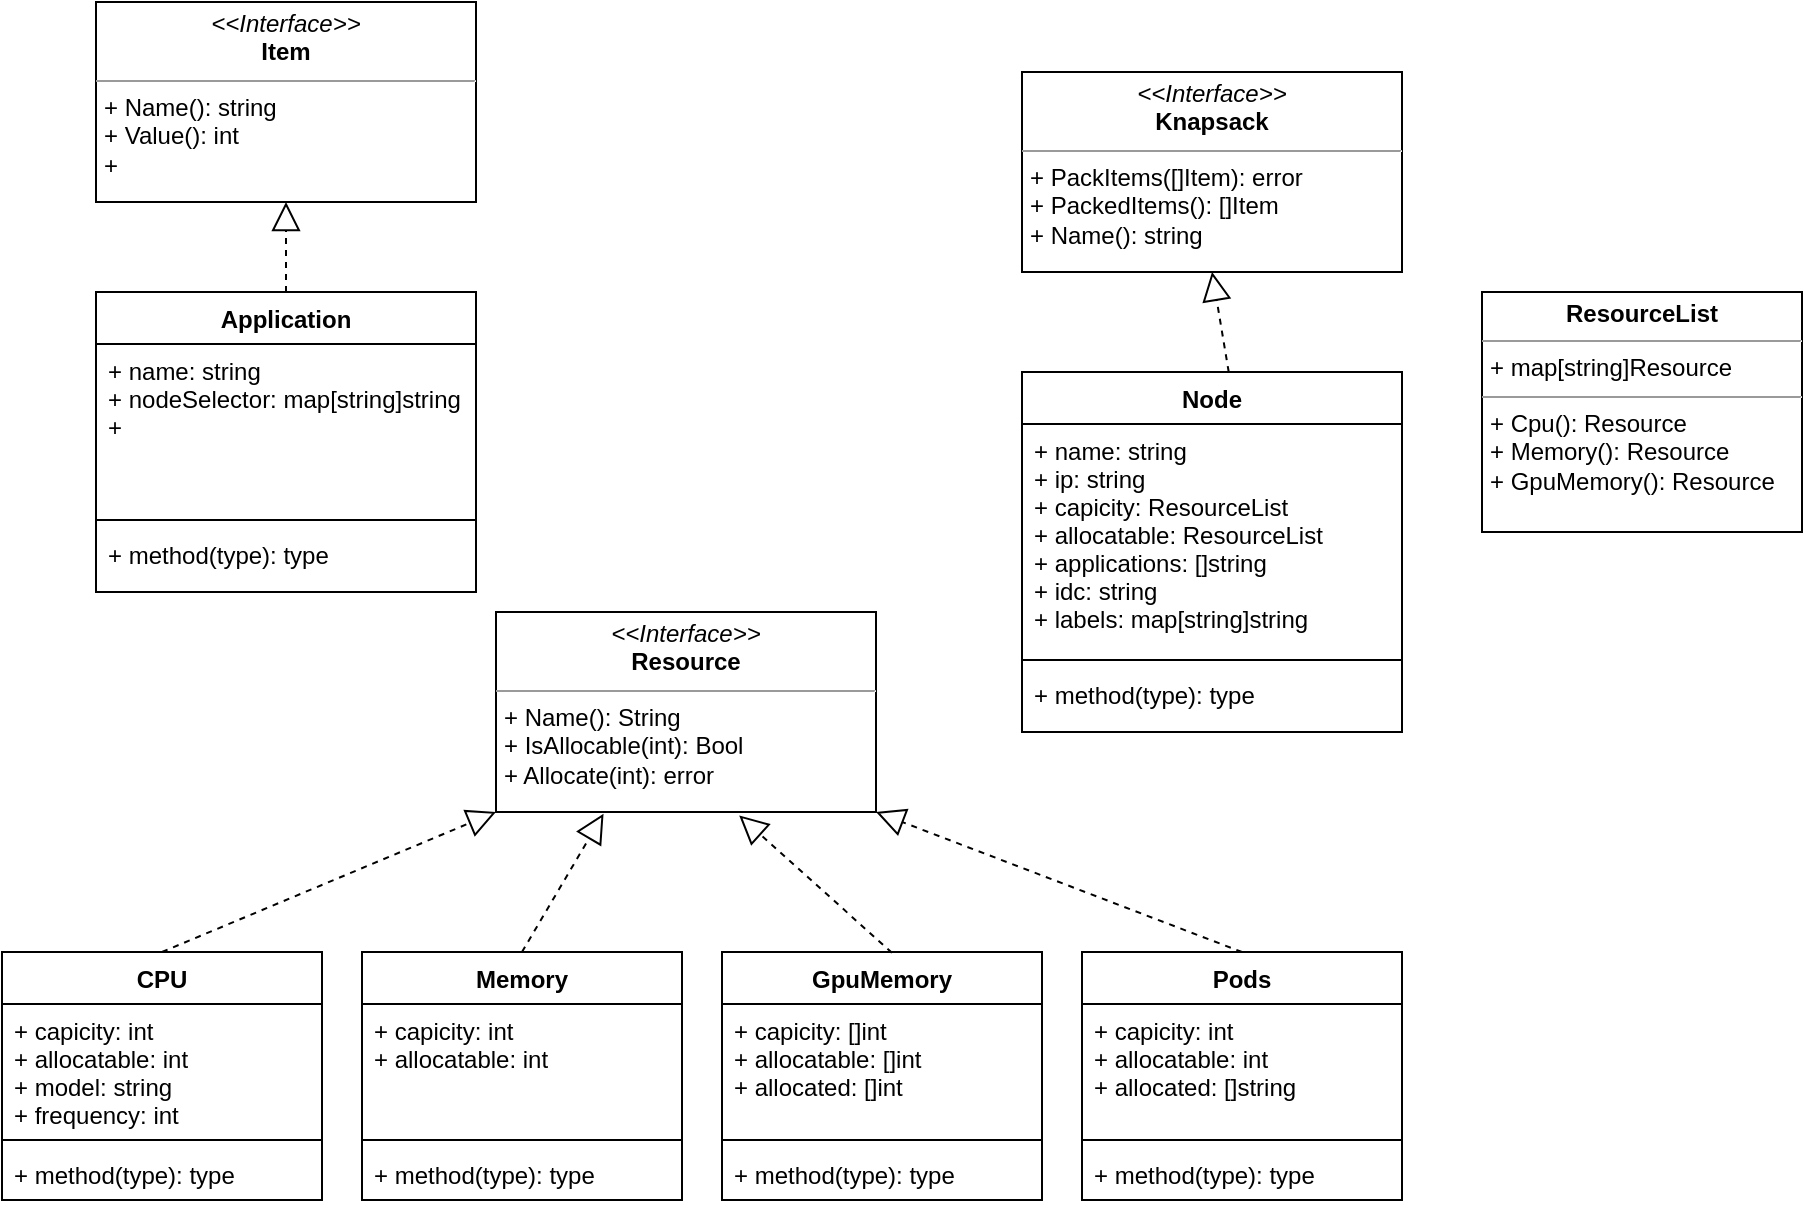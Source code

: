 <mxfile version="16.1.0" type="github" pages="2">
  <diagram id="n5NkZ25xJhLI2e8qdj20" name="Page-1">
    <mxGraphModel dx="946" dy="605" grid="1" gridSize="10" guides="1" tooltips="1" connect="1" arrows="1" fold="1" page="1" pageScale="1" pageWidth="827" pageHeight="1169" math="0" shadow="0">
      <root>
        <mxCell id="0" />
        <mxCell id="1" parent="0" />
        <mxCell id="2QHzBvZOqzuwT2A9NRxj-1" value="&lt;p style=&quot;margin: 0px ; margin-top: 4px ; text-align: center&quot;&gt;&lt;i&gt;&amp;lt;&amp;lt;Interface&amp;gt;&amp;gt;&lt;/i&gt;&lt;br&gt;&lt;b&gt;Resource&lt;/b&gt;&lt;/p&gt;&lt;hr size=&quot;1&quot;&gt;&lt;p style=&quot;margin: 0px ; margin-left: 4px&quot;&gt;+ Name(): String&lt;br&gt;+ IsAllocable(int): Bool&lt;/p&gt;&lt;p style=&quot;margin: 0px ; margin-left: 4px&quot;&gt;+ Allocate(int): error&lt;/p&gt;" style="verticalAlign=top;align=left;overflow=fill;fontSize=12;fontFamily=Helvetica;html=1;" parent="1" vertex="1">
          <mxGeometry x="297" y="840" width="190" height="100" as="geometry" />
        </mxCell>
        <mxCell id="2QHzBvZOqzuwT2A9NRxj-2" value="" style="endArrow=block;dashed=1;endFill=0;endSize=12;html=1;rounded=0;entryX=0;entryY=1;entryDx=0;entryDy=0;exitX=0.5;exitY=0;exitDx=0;exitDy=0;" parent="1" source="2QHzBvZOqzuwT2A9NRxj-3" target="2QHzBvZOqzuwT2A9NRxj-1" edge="1">
          <mxGeometry width="160" relative="1" as="geometry">
            <mxPoint x="217" y="1060" as="sourcePoint" />
            <mxPoint x="327" y="1080" as="targetPoint" />
          </mxGeometry>
        </mxCell>
        <mxCell id="2QHzBvZOqzuwT2A9NRxj-3" value="CPU" style="swimlane;fontStyle=1;align=center;verticalAlign=top;childLayout=stackLayout;horizontal=1;startSize=26;horizontalStack=0;resizeParent=1;resizeParentMax=0;resizeLast=0;collapsible=1;marginBottom=0;" parent="1" vertex="1">
          <mxGeometry x="50" y="1010" width="160" height="124" as="geometry">
            <mxRectangle x="90" y="320" width="60" height="26" as="alternateBounds" />
          </mxGeometry>
        </mxCell>
        <mxCell id="2QHzBvZOqzuwT2A9NRxj-4" value="+ capicity: int&#xa;+ allocatable: int&#xa;+ model: string&#xa;+ frequency: int" style="text;strokeColor=none;fillColor=none;align=left;verticalAlign=top;spacingLeft=4;spacingRight=4;overflow=hidden;rotatable=0;points=[[0,0.5],[1,0.5]];portConstraint=eastwest;" parent="2QHzBvZOqzuwT2A9NRxj-3" vertex="1">
          <mxGeometry y="26" width="160" height="64" as="geometry" />
        </mxCell>
        <mxCell id="2QHzBvZOqzuwT2A9NRxj-5" value="" style="line;strokeWidth=1;fillColor=none;align=left;verticalAlign=middle;spacingTop=-1;spacingLeft=3;spacingRight=3;rotatable=0;labelPosition=right;points=[];portConstraint=eastwest;" parent="2QHzBvZOqzuwT2A9NRxj-3" vertex="1">
          <mxGeometry y="90" width="160" height="8" as="geometry" />
        </mxCell>
        <mxCell id="2QHzBvZOqzuwT2A9NRxj-6" value="+ method(type): type" style="text;strokeColor=none;fillColor=none;align=left;verticalAlign=top;spacingLeft=4;spacingRight=4;overflow=hidden;rotatable=0;points=[[0,0.5],[1,0.5]];portConstraint=eastwest;" parent="2QHzBvZOqzuwT2A9NRxj-3" vertex="1">
          <mxGeometry y="98" width="160" height="26" as="geometry" />
        </mxCell>
        <mxCell id="2QHzBvZOqzuwT2A9NRxj-8" value="Memory" style="swimlane;fontStyle=1;align=center;verticalAlign=top;childLayout=stackLayout;horizontal=1;startSize=26;horizontalStack=0;resizeParent=1;resizeParentMax=0;resizeLast=0;collapsible=1;marginBottom=0;" parent="1" vertex="1">
          <mxGeometry x="230" y="1010" width="160" height="124" as="geometry">
            <mxRectangle x="90" y="320" width="60" height="26" as="alternateBounds" />
          </mxGeometry>
        </mxCell>
        <mxCell id="2QHzBvZOqzuwT2A9NRxj-9" value="+ capicity: int&#xa;+ allocatable: int" style="text;strokeColor=none;fillColor=none;align=left;verticalAlign=top;spacingLeft=4;spacingRight=4;overflow=hidden;rotatable=0;points=[[0,0.5],[1,0.5]];portConstraint=eastwest;" parent="2QHzBvZOqzuwT2A9NRxj-8" vertex="1">
          <mxGeometry y="26" width="160" height="64" as="geometry" />
        </mxCell>
        <mxCell id="2QHzBvZOqzuwT2A9NRxj-10" value="" style="line;strokeWidth=1;fillColor=none;align=left;verticalAlign=middle;spacingTop=-1;spacingLeft=3;spacingRight=3;rotatable=0;labelPosition=right;points=[];portConstraint=eastwest;" parent="2QHzBvZOqzuwT2A9NRxj-8" vertex="1">
          <mxGeometry y="90" width="160" height="8" as="geometry" />
        </mxCell>
        <mxCell id="2QHzBvZOqzuwT2A9NRxj-11" value="+ method(type): type" style="text;strokeColor=none;fillColor=none;align=left;verticalAlign=top;spacingLeft=4;spacingRight=4;overflow=hidden;rotatable=0;points=[[0,0.5],[1,0.5]];portConstraint=eastwest;" parent="2QHzBvZOqzuwT2A9NRxj-8" vertex="1">
          <mxGeometry y="98" width="160" height="26" as="geometry" />
        </mxCell>
        <mxCell id="2QHzBvZOqzuwT2A9NRxj-12" value="" style="endArrow=block;dashed=1;endFill=0;endSize=12;html=1;rounded=0;exitX=0.5;exitY=0;exitDx=0;exitDy=0;entryX=0.283;entryY=1.009;entryDx=0;entryDy=0;entryPerimeter=0;" parent="1" source="2QHzBvZOqzuwT2A9NRxj-8" target="2QHzBvZOqzuwT2A9NRxj-1" edge="1">
          <mxGeometry width="160" relative="1" as="geometry">
            <mxPoint x="357" y="970" as="sourcePoint" />
            <mxPoint x="367" y="950" as="targetPoint" />
          </mxGeometry>
        </mxCell>
        <mxCell id="2QHzBvZOqzuwT2A9NRxj-13" value="GpuMemory" style="swimlane;fontStyle=1;align=center;verticalAlign=top;childLayout=stackLayout;horizontal=1;startSize=26;horizontalStack=0;resizeParent=1;resizeParentMax=0;resizeLast=0;collapsible=1;marginBottom=0;" parent="1" vertex="1">
          <mxGeometry x="410" y="1010" width="160" height="124" as="geometry">
            <mxRectangle x="90" y="320" width="60" height="26" as="alternateBounds" />
          </mxGeometry>
        </mxCell>
        <mxCell id="2QHzBvZOqzuwT2A9NRxj-14" value="+ capicity: []int&#xa;+ allocatable: []int&#xa;+ allocated: []int" style="text;strokeColor=none;fillColor=none;align=left;verticalAlign=top;spacingLeft=4;spacingRight=4;overflow=hidden;rotatable=0;points=[[0,0.5],[1,0.5]];portConstraint=eastwest;" parent="2QHzBvZOqzuwT2A9NRxj-13" vertex="1">
          <mxGeometry y="26" width="160" height="64" as="geometry" />
        </mxCell>
        <mxCell id="2QHzBvZOqzuwT2A9NRxj-15" value="" style="line;strokeWidth=1;fillColor=none;align=left;verticalAlign=middle;spacingTop=-1;spacingLeft=3;spacingRight=3;rotatable=0;labelPosition=right;points=[];portConstraint=eastwest;" parent="2QHzBvZOqzuwT2A9NRxj-13" vertex="1">
          <mxGeometry y="90" width="160" height="8" as="geometry" />
        </mxCell>
        <mxCell id="2QHzBvZOqzuwT2A9NRxj-16" value="+ method(type): type" style="text;strokeColor=none;fillColor=none;align=left;verticalAlign=top;spacingLeft=4;spacingRight=4;overflow=hidden;rotatable=0;points=[[0,0.5],[1,0.5]];portConstraint=eastwest;" parent="2QHzBvZOqzuwT2A9NRxj-13" vertex="1">
          <mxGeometry y="98" width="160" height="26" as="geometry" />
        </mxCell>
        <mxCell id="2QHzBvZOqzuwT2A9NRxj-18" value="" style="endArrow=block;dashed=1;endFill=0;endSize=12;html=1;rounded=0;exitX=0.531;exitY=0.003;exitDx=0;exitDy=0;exitPerimeter=0;entryX=0.64;entryY=1.017;entryDx=0;entryDy=0;entryPerimeter=0;" parent="1" source="2QHzBvZOqzuwT2A9NRxj-13" target="2QHzBvZOqzuwT2A9NRxj-1" edge="1">
          <mxGeometry width="160" relative="1" as="geometry">
            <mxPoint x="457" y="970" as="sourcePoint" />
            <mxPoint x="617" y="970" as="targetPoint" />
          </mxGeometry>
        </mxCell>
        <mxCell id="2QHzBvZOqzuwT2A9NRxj-19" value="Pods" style="swimlane;fontStyle=1;align=center;verticalAlign=top;childLayout=stackLayout;horizontal=1;startSize=26;horizontalStack=0;resizeParent=1;resizeParentMax=0;resizeLast=0;collapsible=1;marginBottom=0;" parent="1" vertex="1">
          <mxGeometry x="590" y="1010" width="160" height="124" as="geometry">
            <mxRectangle x="90" y="320" width="60" height="26" as="alternateBounds" />
          </mxGeometry>
        </mxCell>
        <mxCell id="2QHzBvZOqzuwT2A9NRxj-20" value="+ capicity: int&#xa;+ allocatable: int&#xa;+ allocated: []string" style="text;strokeColor=none;fillColor=none;align=left;verticalAlign=top;spacingLeft=4;spacingRight=4;overflow=hidden;rotatable=0;points=[[0,0.5],[1,0.5]];portConstraint=eastwest;" parent="2QHzBvZOqzuwT2A9NRxj-19" vertex="1">
          <mxGeometry y="26" width="160" height="64" as="geometry" />
        </mxCell>
        <mxCell id="2QHzBvZOqzuwT2A9NRxj-21" value="" style="line;strokeWidth=1;fillColor=none;align=left;verticalAlign=middle;spacingTop=-1;spacingLeft=3;spacingRight=3;rotatable=0;labelPosition=right;points=[];portConstraint=eastwest;" parent="2QHzBvZOqzuwT2A9NRxj-19" vertex="1">
          <mxGeometry y="90" width="160" height="8" as="geometry" />
        </mxCell>
        <mxCell id="2QHzBvZOqzuwT2A9NRxj-22" value="+ method(type): type" style="text;strokeColor=none;fillColor=none;align=left;verticalAlign=top;spacingLeft=4;spacingRight=4;overflow=hidden;rotatable=0;points=[[0,0.5],[1,0.5]];portConstraint=eastwest;" parent="2QHzBvZOqzuwT2A9NRxj-19" vertex="1">
          <mxGeometry y="98" width="160" height="26" as="geometry" />
        </mxCell>
        <mxCell id="2QHzBvZOqzuwT2A9NRxj-23" value="" style="endArrow=block;dashed=1;endFill=0;endSize=12;html=1;rounded=0;exitX=0.5;exitY=0;exitDx=0;exitDy=0;entryX=1;entryY=1;entryDx=0;entryDy=0;" parent="1" source="2QHzBvZOqzuwT2A9NRxj-19" target="2QHzBvZOqzuwT2A9NRxj-1" edge="1">
          <mxGeometry width="160" relative="1" as="geometry">
            <mxPoint x="590" y="1010.002" as="sourcePoint" />
            <mxPoint x="513.64" y="941.33" as="targetPoint" />
          </mxGeometry>
        </mxCell>
        <mxCell id="2QHzBvZOqzuwT2A9NRxj-25" value="&lt;p style=&quot;margin: 0px ; margin-top: 4px ; text-align: center&quot;&gt;&lt;i&gt;&amp;lt;&amp;lt;Interface&amp;gt;&amp;gt;&lt;/i&gt;&lt;br&gt;&lt;b&gt;Knapsack&lt;/b&gt;&lt;/p&gt;&lt;hr size=&quot;1&quot;&gt;&lt;p style=&quot;margin: 0px ; margin-left: 4px&quot;&gt;+ PackItems([]Item): error&lt;br&gt;&lt;/p&gt;&lt;p style=&quot;margin: 0px ; margin-left: 4px&quot;&gt;+ PackedItems(): []Item&lt;/p&gt;&lt;p style=&quot;margin: 0px ; margin-left: 4px&quot;&gt;+ Name(): string&lt;/p&gt;" style="verticalAlign=top;align=left;overflow=fill;fontSize=12;fontFamily=Helvetica;html=1;" parent="1" vertex="1">
          <mxGeometry x="560" y="570" width="190" height="100" as="geometry" />
        </mxCell>
        <mxCell id="2QHzBvZOqzuwT2A9NRxj-26" value="Node" style="swimlane;fontStyle=1;align=center;verticalAlign=top;childLayout=stackLayout;horizontal=1;startSize=26;horizontalStack=0;resizeParent=1;resizeParentMax=0;resizeLast=0;collapsible=1;marginBottom=0;" parent="1" vertex="1">
          <mxGeometry x="560" y="720" width="190" height="180" as="geometry">
            <mxRectangle x="90" y="320" width="60" height="26" as="alternateBounds" />
          </mxGeometry>
        </mxCell>
        <mxCell id="2QHzBvZOqzuwT2A9NRxj-27" value="+ name: string&#xa;+ ip: string&#xa;+ capicity: ResourceList&#xa;+ allocatable: ResourceList&#xa;+ applications: []string&#xa;+ idc: string&#xa;+ labels: map[string]string" style="text;strokeColor=none;fillColor=none;align=left;verticalAlign=top;spacingLeft=4;spacingRight=4;overflow=hidden;rotatable=0;points=[[0,0.5],[1,0.5]];portConstraint=eastwest;" parent="2QHzBvZOqzuwT2A9NRxj-26" vertex="1">
          <mxGeometry y="26" width="190" height="114" as="geometry" />
        </mxCell>
        <mxCell id="2QHzBvZOqzuwT2A9NRxj-28" value="" style="line;strokeWidth=1;fillColor=none;align=left;verticalAlign=middle;spacingTop=-1;spacingLeft=3;spacingRight=3;rotatable=0;labelPosition=right;points=[];portConstraint=eastwest;" parent="2QHzBvZOqzuwT2A9NRxj-26" vertex="1">
          <mxGeometry y="140" width="190" height="8" as="geometry" />
        </mxCell>
        <mxCell id="2QHzBvZOqzuwT2A9NRxj-29" value="+ method(type): type" style="text;strokeColor=none;fillColor=none;align=left;verticalAlign=top;spacingLeft=4;spacingRight=4;overflow=hidden;rotatable=0;points=[[0,0.5],[1,0.5]];portConstraint=eastwest;" parent="2QHzBvZOqzuwT2A9NRxj-26" vertex="1">
          <mxGeometry y="148" width="190" height="32" as="geometry" />
        </mxCell>
        <mxCell id="2QHzBvZOqzuwT2A9NRxj-30" value="" style="endArrow=block;dashed=1;endFill=0;endSize=12;html=1;rounded=0;exitX=0.544;exitY=0;exitDx=0;exitDy=0;entryX=0.5;entryY=1;entryDx=0;entryDy=0;exitPerimeter=0;" parent="1" source="2QHzBvZOqzuwT2A9NRxj-26" target="2QHzBvZOqzuwT2A9NRxj-25" edge="1">
          <mxGeometry width="160" relative="1" as="geometry">
            <mxPoint x="827" y="770" as="sourcePoint" />
            <mxPoint x="644" y="700" as="targetPoint" />
          </mxGeometry>
        </mxCell>
        <mxCell id="2QHzBvZOqzuwT2A9NRxj-31" value="&lt;p style=&quot;margin: 0px ; margin-top: 4px ; text-align: center&quot;&gt;&lt;i&gt;&amp;lt;&amp;lt;Interface&amp;gt;&amp;gt;&lt;/i&gt;&lt;br&gt;&lt;b&gt;Item&lt;/b&gt;&lt;/p&gt;&lt;hr size=&quot;1&quot;&gt;&lt;p style=&quot;margin: 0px ; margin-left: 4px&quot;&gt;+ Name(): string&lt;br&gt;&lt;/p&gt;&lt;p style=&quot;margin: 0px ; margin-left: 4px&quot;&gt;+ Value(): int&lt;/p&gt;&lt;p style=&quot;margin: 0px ; margin-left: 4px&quot;&gt;+&amp;nbsp;&lt;/p&gt;" style="verticalAlign=top;align=left;overflow=fill;fontSize=12;fontFamily=Helvetica;html=1;" parent="1" vertex="1">
          <mxGeometry x="97" y="535" width="190" height="100" as="geometry" />
        </mxCell>
        <mxCell id="2QHzBvZOqzuwT2A9NRxj-32" value="Application" style="swimlane;fontStyle=1;align=center;verticalAlign=top;childLayout=stackLayout;horizontal=1;startSize=26;horizontalStack=0;resizeParent=1;resizeParentMax=0;resizeLast=0;collapsible=1;marginBottom=0;" parent="1" vertex="1">
          <mxGeometry x="97" y="680" width="190" height="150" as="geometry">
            <mxRectangle x="90" y="320" width="60" height="26" as="alternateBounds" />
          </mxGeometry>
        </mxCell>
        <mxCell id="2QHzBvZOqzuwT2A9NRxj-33" value="+ name: string&#xa;+ nodeSelector: map[string]string&#xa;+ " style="text;strokeColor=none;fillColor=none;align=left;verticalAlign=top;spacingLeft=4;spacingRight=4;overflow=hidden;rotatable=0;points=[[0,0.5],[1,0.5]];portConstraint=eastwest;" parent="2QHzBvZOqzuwT2A9NRxj-32" vertex="1">
          <mxGeometry y="26" width="190" height="84" as="geometry" />
        </mxCell>
        <mxCell id="2QHzBvZOqzuwT2A9NRxj-34" value="" style="line;strokeWidth=1;fillColor=none;align=left;verticalAlign=middle;spacingTop=-1;spacingLeft=3;spacingRight=3;rotatable=0;labelPosition=right;points=[];portConstraint=eastwest;" parent="2QHzBvZOqzuwT2A9NRxj-32" vertex="1">
          <mxGeometry y="110" width="190" height="8" as="geometry" />
        </mxCell>
        <mxCell id="2QHzBvZOqzuwT2A9NRxj-35" value="+ method(type): type" style="text;strokeColor=none;fillColor=none;align=left;verticalAlign=top;spacingLeft=4;spacingRight=4;overflow=hidden;rotatable=0;points=[[0,0.5],[1,0.5]];portConstraint=eastwest;" parent="2QHzBvZOqzuwT2A9NRxj-32" vertex="1">
          <mxGeometry y="118" width="190" height="32" as="geometry" />
        </mxCell>
        <mxCell id="ddGsmFRxC57VrlYFClEW-1" value="" style="endArrow=block;dashed=1;endFill=0;endSize=12;html=1;rounded=0;entryX=0.5;entryY=1;entryDx=0;entryDy=0;exitX=0.5;exitY=0;exitDx=0;exitDy=0;" edge="1" parent="1" source="2QHzBvZOqzuwT2A9NRxj-32" target="2QHzBvZOqzuwT2A9NRxj-31">
          <mxGeometry width="160" relative="1" as="geometry">
            <mxPoint y="690" as="sourcePoint" />
            <mxPoint x="160" y="690" as="targetPoint" />
          </mxGeometry>
        </mxCell>
        <mxCell id="ddGsmFRxC57VrlYFClEW-6" value="&lt;p style=&quot;margin: 0px ; margin-top: 4px ; text-align: center&quot;&gt;&lt;b&gt;ResourceList&lt;/b&gt;&lt;/p&gt;&lt;hr size=&quot;1&quot;&gt;&lt;p style=&quot;margin: 0px ; margin-left: 4px&quot;&gt;+ map[string]Resource&lt;/p&gt;&lt;hr size=&quot;1&quot;&gt;&lt;p style=&quot;margin: 0px ; margin-left: 4px&quot;&gt;+ Cpu(): Resource&lt;/p&gt;&lt;p style=&quot;margin: 0px ; margin-left: 4px&quot;&gt;+ Memory(): Resource&lt;/p&gt;&lt;p style=&quot;margin: 0px ; margin-left: 4px&quot;&gt;+ GpuMemory(): Resource&lt;/p&gt;" style="verticalAlign=top;align=left;overflow=fill;fontSize=12;fontFamily=Helvetica;html=1;" vertex="1" parent="1">
          <mxGeometry x="790" y="680" width="160" height="120" as="geometry" />
        </mxCell>
      </root>
    </mxGraphModel>
  </diagram>
  <diagram id="L94ANR29U1awp0qePnB8" name="Page-2">
    <mxGraphModel dx="946" dy="604" grid="1" gridSize="10" guides="1" tooltips="1" connect="1" arrows="1" fold="1" page="1" pageScale="1" pageWidth="827" pageHeight="1169" math="0" shadow="0">
      <root>
        <mxCell id="ze4lTvwODBkg-IYXpiY8-0" />
        <mxCell id="ze4lTvwODBkg-IYXpiY8-1" parent="ze4lTvwODBkg-IYXpiY8-0" />
      </root>
    </mxGraphModel>
  </diagram>
</mxfile>
